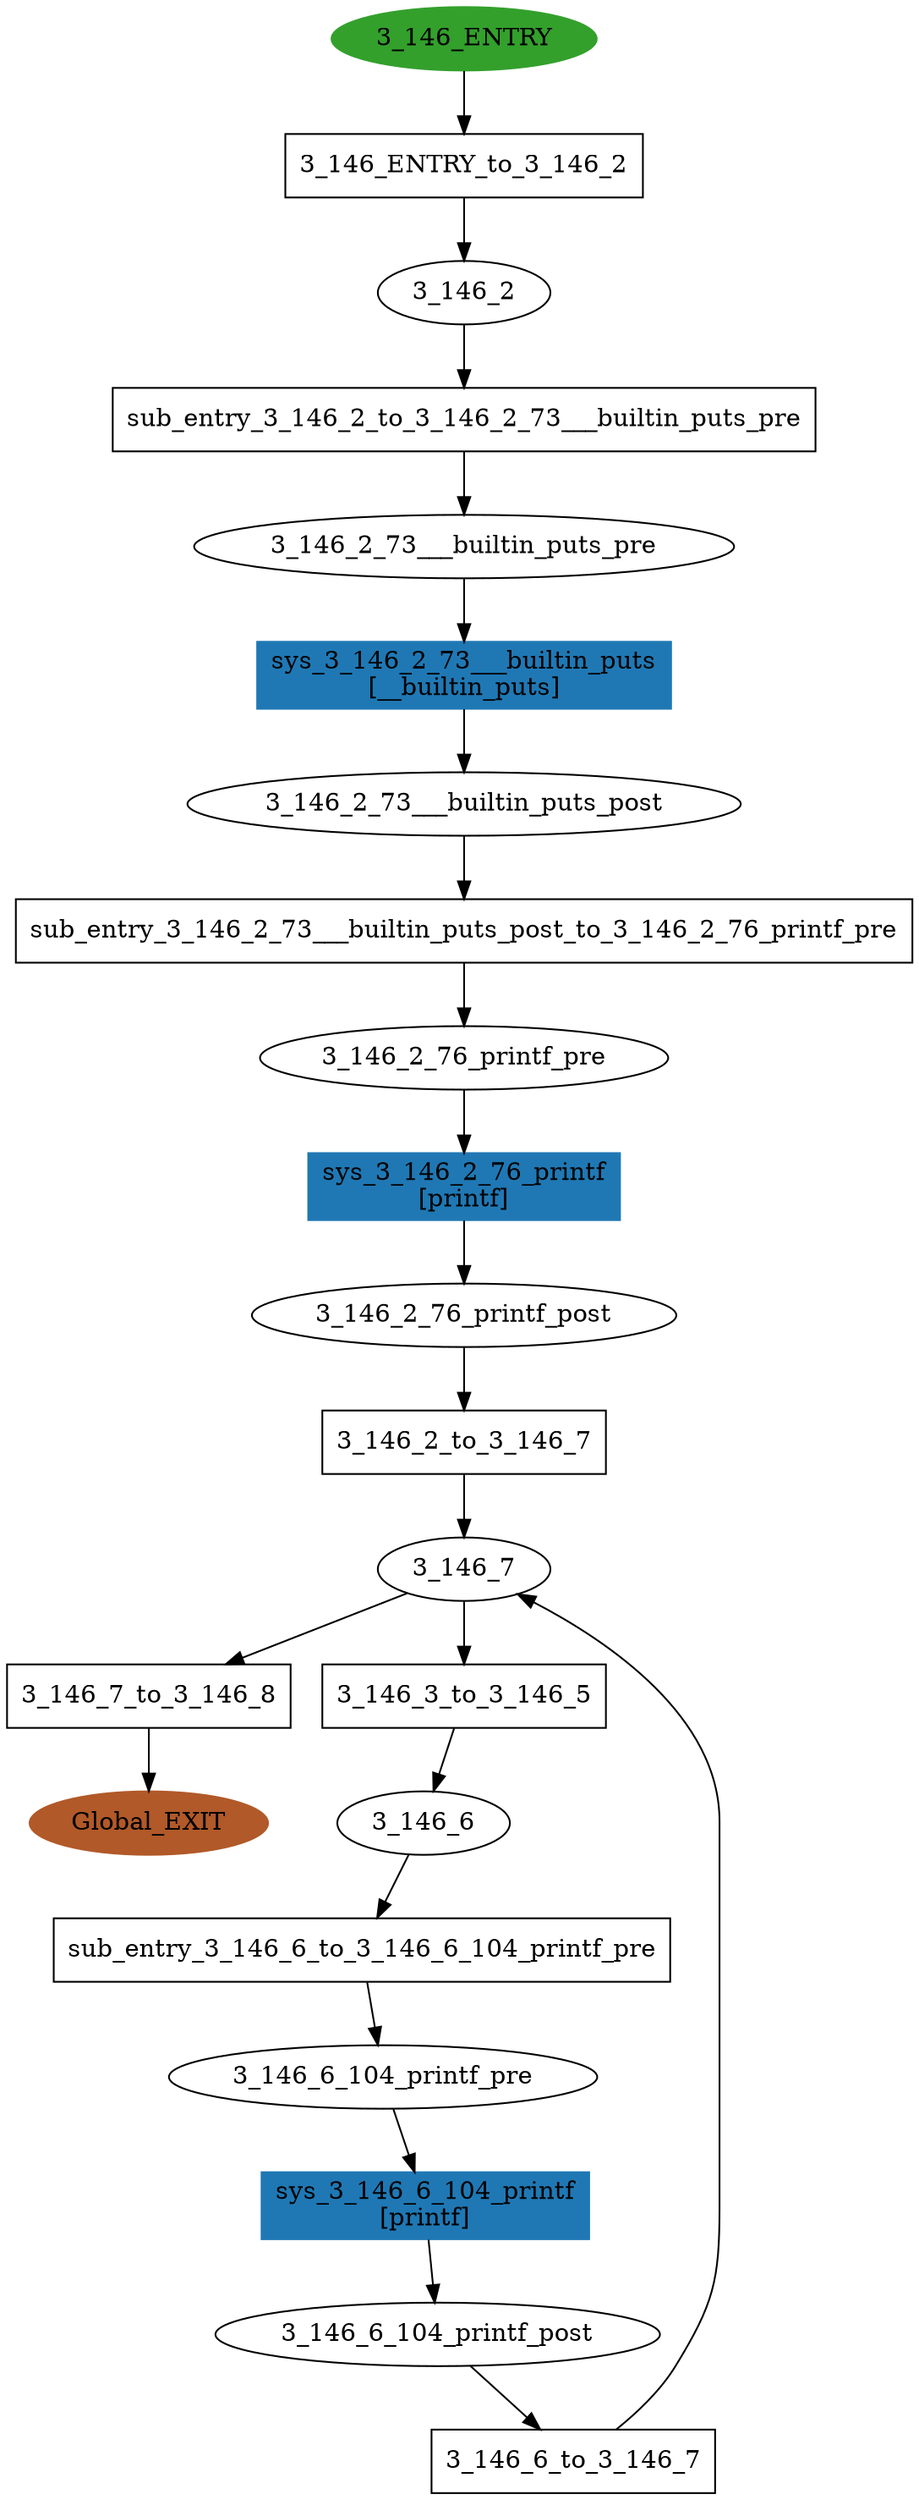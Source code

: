 digraph model { 
compound=true; 
node  [style="filled", colorscheme="paired12"];  "3_146_2_73___builtin_puts_pre" [shape=ellipse, style=""];
  "3_146_6_104_printf_post" [shape=ellipse, style=""];
  "3_146_2" [shape=ellipse, style=""];
  "3_146_7" [shape=ellipse, style=""];
  "3_146_6" [shape=ellipse, style=""];
  "3_146_ENTRY" [shape=ellipse, color=4, style=filled];
  "3_146_2_73___builtin_puts_post" [shape=ellipse, style=""];
  "3_146_2_76_printf_post" [shape=ellipse, style=""];
  "3_146_6_104_printf_pre" [shape=ellipse, style=""];
  "3_146_2_76_printf_pre" [shape=ellipse, style=""];
  "Global_EXIT" [shape=ellipse, color=12, style=filled];
  "sub_entry_3_146_2_to_3_146_2_73___builtin_puts_pre" [shape=box, style=""];
  "sub_entry_3_146_2_to_3_146_2_73___builtin_puts_pre" [label="sub_entry_3_146_2_to_3_146_2_73___builtin_puts_pre\n"];
  "3_146_7_to_3_146_8" [shape=box, style=""];
  "3_146_7_to_3_146_8" [label="3_146_7_to_3_146_8\n"];
  "3_146_ENTRY_to_3_146_2" [shape=box, style=""];
  "3_146_ENTRY_to_3_146_2" [label="3_146_ENTRY_to_3_146_2\n"];
  "sub_entry_3_146_2_73___builtin_puts_post_to_3_146_2_76_printf_pre" [shape=box, style=""];
  "sub_entry_3_146_2_73___builtin_puts_post_to_3_146_2_76_printf_pre" [label="sub_entry_3_146_2_73___builtin_puts_post_to_3_146_2_76_printf_pre\n"];
  "3_146_3_to_3_146_5" [shape=box, style=""];
  "3_146_3_to_3_146_5" [label="3_146_3_to_3_146_5\n"];
  "3_146_2_to_3_146_7" [shape=box, style=""];
  "3_146_2_to_3_146_7" [label="3_146_2_to_3_146_7\n"];
  "sys_3_146_6_104_printf" [shape=box, style=""];
  "sys_3_146_6_104_printf" [color=2, style=filled];
  "sys_3_146_6_104_printf" [label="sys_3_146_6_104_printf\n[printf]"];
  "sub_entry_3_146_6_to_3_146_6_104_printf_pre" [shape=box, style=""];
  "sub_entry_3_146_6_to_3_146_6_104_printf_pre" [label="sub_entry_3_146_6_to_3_146_6_104_printf_pre\n"];
  "sys_3_146_2_76_printf" [shape=box, style=""];
  "sys_3_146_2_76_printf" [color=2, style=filled];
  "sys_3_146_2_76_printf" [label="sys_3_146_2_76_printf\n[printf]"];
  "sys_3_146_2_73___builtin_puts" [shape=box, style=""];
  "sys_3_146_2_73___builtin_puts" [color=2, style=filled];
  "sys_3_146_2_73___builtin_puts" [label="sys_3_146_2_73___builtin_puts\n[__builtin_puts]"];
  "3_146_6_to_3_146_7" [shape=box, style=""];
  "3_146_6_to_3_146_7" [label="3_146_6_to_3_146_7\n"];
  "3_146_2" -> "sub_entry_3_146_2_to_3_146_2_73___builtin_puts_pre" [label="", arrowhead="normal"];
  "3_146_6" -> "sub_entry_3_146_6_to_3_146_6_104_printf_pre" [label="", arrowhead="normal"];
  "sub_entry_3_146_6_to_3_146_6_104_printf_pre" -> "3_146_6_104_printf_pre" [label="", arrowhead="normal"];
  "3_146_7" -> "3_146_7_to_3_146_8" [label="", arrowhead="normal"];
  "3_146_3_to_3_146_5" -> "3_146_6" [label="", arrowhead="normal"];
  "3_146_ENTRY" -> "3_146_ENTRY_to_3_146_2" [label="", arrowhead="normal"];
  "3_146_6_to_3_146_7" -> "3_146_7" [label="", arrowhead="normal"];
  "3_146_2_to_3_146_7" -> "3_146_7" [label="", arrowhead="normal"];
  "sub_entry_3_146_2_73___builtin_puts_post_to_3_146_2_76_printf_pre" -> "3_146_2_76_printf_pre" [label="", arrowhead="normal"];
  "3_146_ENTRY_to_3_146_2" -> "3_146_2" [label="", arrowhead="normal"];
  "3_146_7_to_3_146_8" -> "Global_EXIT" [label="", arrowhead="normal"];
  "sys_3_146_2_73___builtin_puts" -> "3_146_2_73___builtin_puts_post" [label="", arrowhead="normal"];
  "sys_3_146_6_104_printf" -> "3_146_6_104_printf_post" [label="", arrowhead="normal"];
  "sys_3_146_2_76_printf" -> "3_146_2_76_printf_post" [label="", arrowhead="normal"];
  "3_146_2_73___builtin_puts_pre" -> "sys_3_146_2_73___builtin_puts" [label="", arrowhead="normal"];
  "3_146_2_76_printf_post" -> "3_146_2_to_3_146_7" [label="", arrowhead="normal"];
  "3_146_7" -> "3_146_3_to_3_146_5" [label="", arrowhead="normal"];
  "3_146_6_104_printf_pre" -> "sys_3_146_6_104_printf" [label="", arrowhead="normal"];
  "sub_entry_3_146_2_to_3_146_2_73___builtin_puts_pre" -> "3_146_2_73___builtin_puts_pre" [label="", arrowhead="normal"];
  "3_146_2_76_printf_pre" -> "sys_3_146_2_76_printf" [label="", arrowhead="normal"];
  "3_146_6_104_printf_post" -> "3_146_6_to_3_146_7" [label="", arrowhead="normal"];
  "3_146_2_73___builtin_puts_post" -> "sub_entry_3_146_2_73___builtin_puts_post_to_3_146_2_76_printf_pre" [label="", arrowhead="normal"];
}
